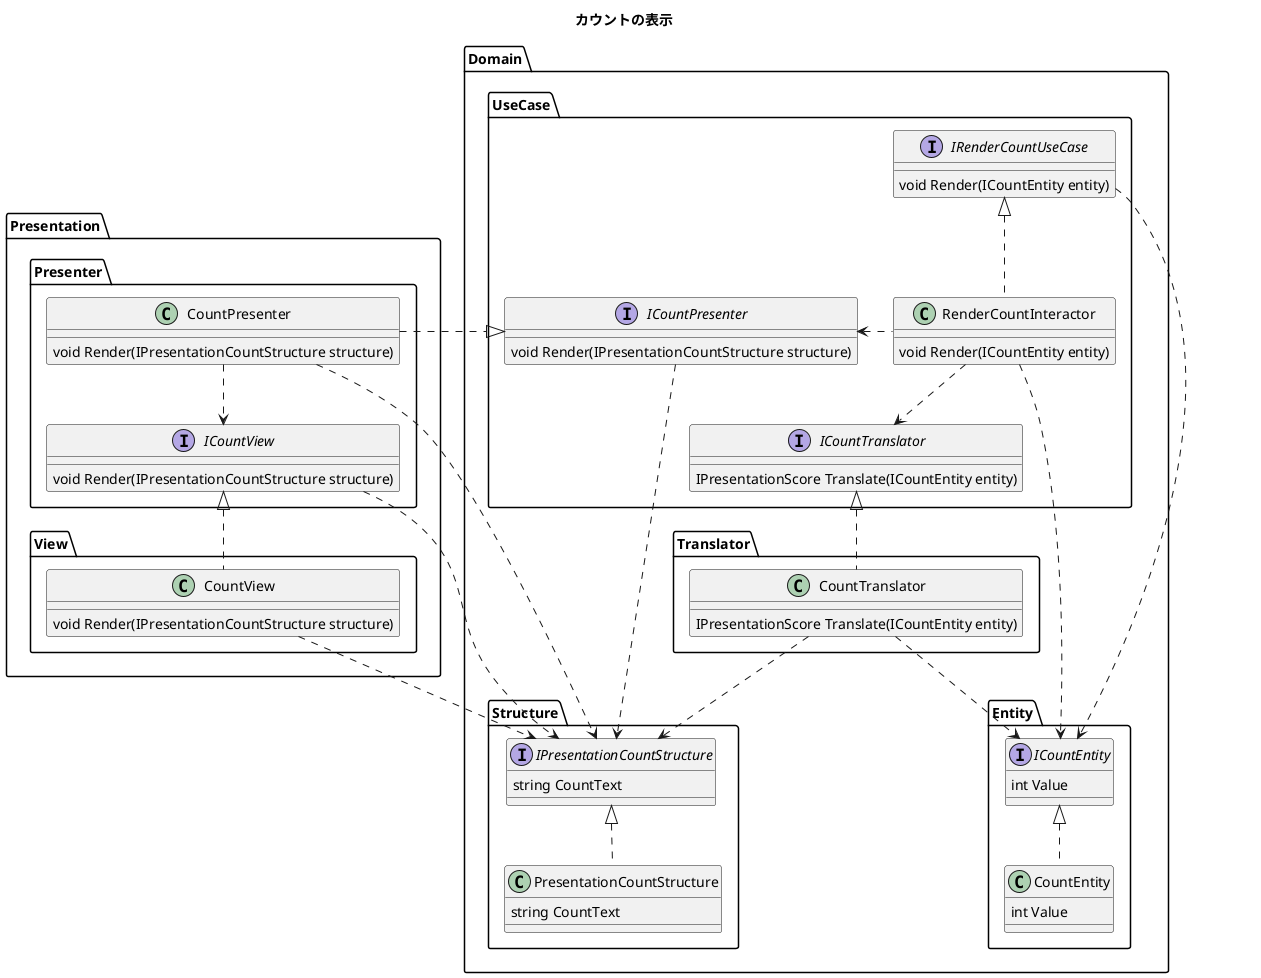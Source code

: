 @startuml

title カウントの表示

package Domain {
    package Entity {
        interface ICountEntity {
            int Value
        }
        class CountEntity {
            int Value
        }
    }
    package Structure {
        interface IPresentationCountStructure {
            string CountText
        }
        class PresentationCountStructure {
            string CountText
        }
    }
    package Translator {
        class CountTranslator {
            IPresentationScore Translate(ICountEntity entity)
        }
    }
    package UseCase {
        interface IRenderCountUseCase {
            void Render(ICountEntity entity)
        }
        interface ICountTranslator {
            IPresentationScore Translate(ICountEntity entity)
        }
        interface ICountPresenter {
            void Render(IPresentationCountStructure structure)
        }
        class RenderCountInteractor {
            void Render(ICountEntity entity)
        }
    }
}
package Presentation {
    package Presenter {
        interface ICountView {
            void Render(IPresentationCountStructure structure)
        }
        class CountPresenter {
            void Render(IPresentationCountStructure structure)
        }
    }
    package View {
        class CountView {
            void Render(IPresentationCountStructure structure)
        }
    }
}

ICountEntity <|.. CountEntity

IPresentationCountStructure <|.. PresentationCountStructure

IRenderCountUseCase <|.. RenderCountInteractor
IRenderCountUseCase ..> ICountEntity

ICountTranslator <|.. CountTranslator
CountTranslator ..> ICountEntity
CountTranslator ..> IPresentationCountStructure

RenderCountInteractor ..> ICountEntity
RenderCountInteractor ..> ICountTranslator
RenderCountInteractor .left.> ICountPresenter

ICountPresenter <|.left. CountPresenter
ICountPresenter ..> IPresentationCountStructure
CountPresenter ..> ICountView
CountPresenter ..> IPresentationCountStructure

ICountView <|.. CountView
ICountView ..> IPresentationCountStructure
CountView ..> IPresentationCountStructure

@enduml